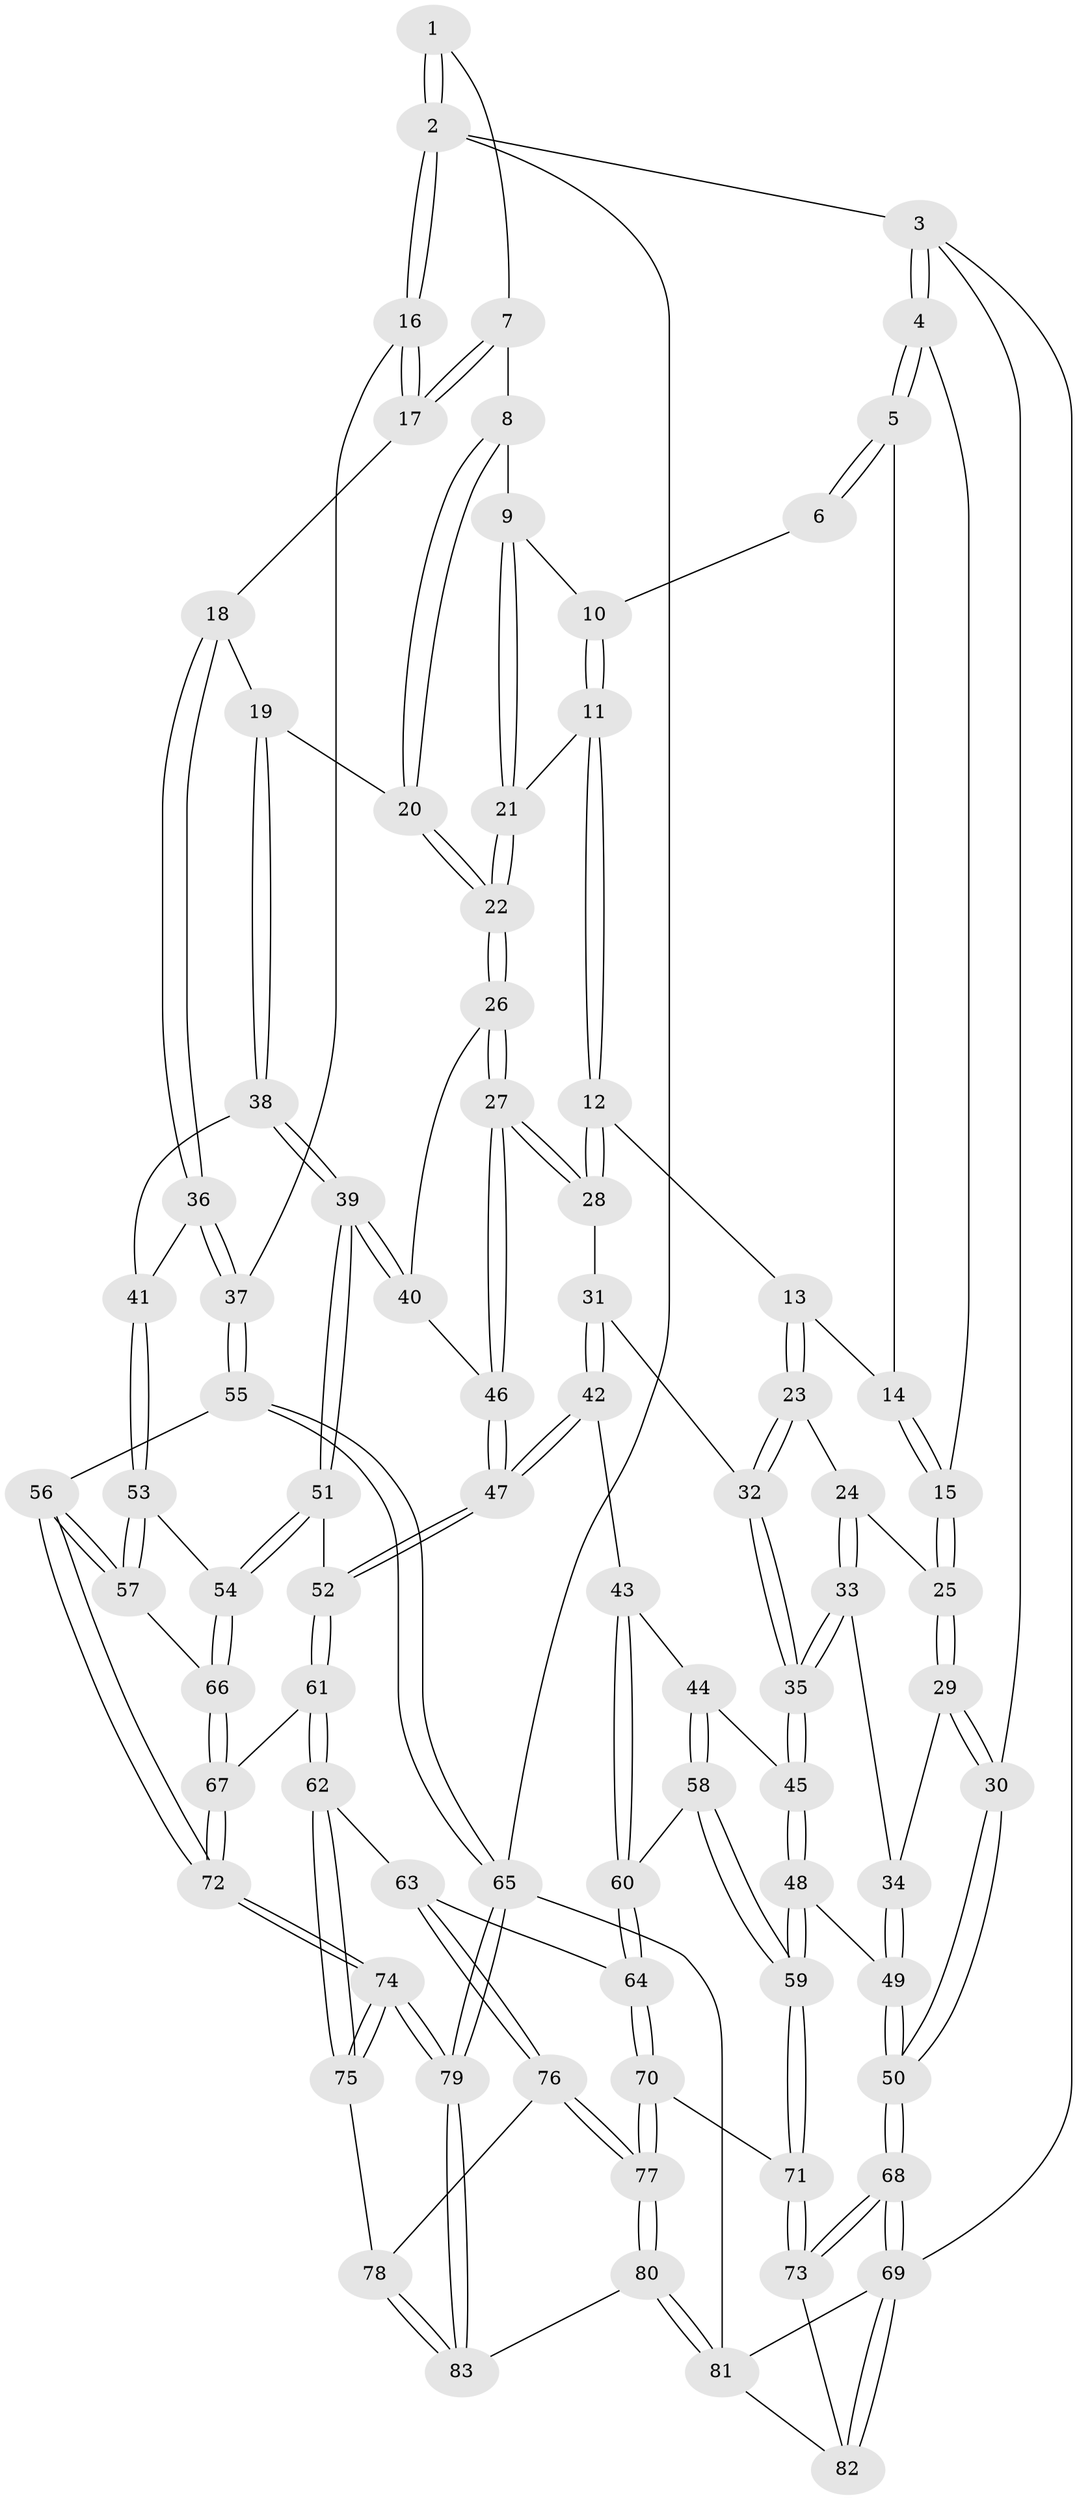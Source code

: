 // coarse degree distribution, {3: 0.13793103448275862, 6: 0.10344827586206896, 5: 0.3793103448275862, 4: 0.3793103448275862}
// Generated by graph-tools (version 1.1) at 2025/24/03/03/25 07:24:39]
// undirected, 83 vertices, 204 edges
graph export_dot {
graph [start="1"]
  node [color=gray90,style=filled];
  1 [pos="+0.7688811689052708+0"];
  2 [pos="+1+0"];
  3 [pos="+0+0"];
  4 [pos="+0+0"];
  5 [pos="+0.18050683272274998+0"];
  6 [pos="+0.42800406614824416+0"];
  7 [pos="+0.760294360817542+0"];
  8 [pos="+0.7502945024368811+0"];
  9 [pos="+0.6221298087357434+0.09037238982046732"];
  10 [pos="+0.42955395870506824+0"];
  11 [pos="+0.47432597088901124+0.09342205568135302"];
  12 [pos="+0.39356380752925024+0.16052516275381745"];
  13 [pos="+0.3360485048401004+0.1430565169093919"];
  14 [pos="+0.2945535875307061+0.036770632805724145"];
  15 [pos="+0.17428668087846036+0.16920900612964282"];
  16 [pos="+1+0"];
  17 [pos="+0.8384592066366626+0.06548045024214787"];
  18 [pos="+0.8732839087414411+0.17853316559557575"];
  19 [pos="+0.7270019036092216+0.2163449599687451"];
  20 [pos="+0.7257575136972023+0.21590823853413219"];
  21 [pos="+0.5966728441823301+0.13217076923772553"];
  22 [pos="+0.6248450821708175+0.20678608251252265"];
  23 [pos="+0.2310144143448743+0.19817874852054462"];
  24 [pos="+0.19112485449833358+0.1945471766572025"];
  25 [pos="+0.1850566876597381+0.19004803969465875"];
  26 [pos="+0.6118534114952655+0.22910906139827278"];
  27 [pos="+0.5204847072558216+0.31906900181824516"];
  28 [pos="+0.4012713994166356+0.1902671080629615"];
  29 [pos="+0+0.29593336981767426"];
  30 [pos="+0+0.2967607311913016"];
  31 [pos="+0.34318283991006965+0.2967604862443801"];
  32 [pos="+0.2804770962532778+0.28952778124693507"];
  33 [pos="+0.1544263979962943+0.3450747654318887"];
  34 [pos="+0.11116729208869539+0.34103236737524645"];
  35 [pos="+0.21550754455490703+0.40871150381976296"];
  36 [pos="+1+0.2666910388926441"];
  37 [pos="+1+0.2652774521882216"];
  38 [pos="+0.7706451175600757+0.38847941497177907"];
  39 [pos="+0.7422125234316542+0.40690583965364024"];
  40 [pos="+0.6817055864141731+0.3482027445349785"];
  41 [pos="+0.8577530059269038+0.38383632750023217"];
  42 [pos="+0.40967261352326717+0.4222211370509735"];
  43 [pos="+0.3945849861737263+0.4307966254486277"];
  44 [pos="+0.24717831731407477+0.43875144322036636"];
  45 [pos="+0.22320025325526166+0.43076519687812836"];
  46 [pos="+0.5123640564719378+0.3590172809880285"];
  47 [pos="+0.49642545866128956+0.4136859948095147"];
  48 [pos="+0.06891599679414416+0.5771590377234649"];
  49 [pos="+0.04439500018449348+0.575184375976881"];
  50 [pos="+0+0.5716190151232059"];
  51 [pos="+0.7357850065767291+0.4152715619711928"];
  52 [pos="+0.4973285748917932+0.4147094478049947"];
  53 [pos="+0.8738590332658634+0.46812728118826397"];
  54 [pos="+0.7187100971277085+0.5442298778963551"];
  55 [pos="+1+0.5863893915605268"];
  56 [pos="+0.9711501224357343+0.6060723111938264"];
  57 [pos="+0.9049005666139535+0.570339662744041"];
  58 [pos="+0.2857468643143642+0.5759029379494585"];
  59 [pos="+0.14993410970211873+0.6442061495053503"];
  60 [pos="+0.35776528240488686+0.6055010076865726"];
  61 [pos="+0.5788872224727846+0.6242158611391473"];
  62 [pos="+0.5042107566137984+0.68430240979012"];
  63 [pos="+0.48811922061988505+0.6855453644461305"];
  64 [pos="+0.3912367164564545+0.6710788488879218"];
  65 [pos="+1+1"];
  66 [pos="+0.7084753248796256+0.5954369046764727"];
  67 [pos="+0.6728879901493456+0.6321492070845064"];
  68 [pos="+0+0.7486075651909186"];
  69 [pos="+0+1"];
  70 [pos="+0.2715742280245937+0.7552538343574721"];
  71 [pos="+0.21111340585285948+0.7498302822652482"];
  72 [pos="+0.8001256414165197+0.8464231296233643"];
  73 [pos="+0.14027491779895115+0.8438497417866699"];
  74 [pos="+0.813639612764033+0.9672974956286101"];
  75 [pos="+0.5369862368982168+0.8306334597674166"];
  76 [pos="+0.36660742493011617+0.9046740057077047"];
  77 [pos="+0.3642859573390208+0.9065676839689617"];
  78 [pos="+0.5313624703772641+0.8369256260821138"];
  79 [pos="+0.924337554054594+1"];
  80 [pos="+0.33603121003366276+1"];
  81 [pos="+0.29213725411450636+1"];
  82 [pos="+0.15193379408994895+0.939657820348925"];
  83 [pos="+0.46044406482028205+1"];
  1 -- 2;
  1 -- 2;
  1 -- 7;
  2 -- 3;
  2 -- 16;
  2 -- 16;
  2 -- 65;
  3 -- 4;
  3 -- 4;
  3 -- 30;
  3 -- 69;
  4 -- 5;
  4 -- 5;
  4 -- 15;
  5 -- 6;
  5 -- 6;
  5 -- 14;
  6 -- 10;
  7 -- 8;
  7 -- 17;
  7 -- 17;
  8 -- 9;
  8 -- 20;
  8 -- 20;
  9 -- 10;
  9 -- 21;
  9 -- 21;
  10 -- 11;
  10 -- 11;
  11 -- 12;
  11 -- 12;
  11 -- 21;
  12 -- 13;
  12 -- 28;
  12 -- 28;
  13 -- 14;
  13 -- 23;
  13 -- 23;
  14 -- 15;
  14 -- 15;
  15 -- 25;
  15 -- 25;
  16 -- 17;
  16 -- 17;
  16 -- 37;
  17 -- 18;
  18 -- 19;
  18 -- 36;
  18 -- 36;
  19 -- 20;
  19 -- 38;
  19 -- 38;
  20 -- 22;
  20 -- 22;
  21 -- 22;
  21 -- 22;
  22 -- 26;
  22 -- 26;
  23 -- 24;
  23 -- 32;
  23 -- 32;
  24 -- 25;
  24 -- 33;
  24 -- 33;
  25 -- 29;
  25 -- 29;
  26 -- 27;
  26 -- 27;
  26 -- 40;
  27 -- 28;
  27 -- 28;
  27 -- 46;
  27 -- 46;
  28 -- 31;
  29 -- 30;
  29 -- 30;
  29 -- 34;
  30 -- 50;
  30 -- 50;
  31 -- 32;
  31 -- 42;
  31 -- 42;
  32 -- 35;
  32 -- 35;
  33 -- 34;
  33 -- 35;
  33 -- 35;
  34 -- 49;
  34 -- 49;
  35 -- 45;
  35 -- 45;
  36 -- 37;
  36 -- 37;
  36 -- 41;
  37 -- 55;
  37 -- 55;
  38 -- 39;
  38 -- 39;
  38 -- 41;
  39 -- 40;
  39 -- 40;
  39 -- 51;
  39 -- 51;
  40 -- 46;
  41 -- 53;
  41 -- 53;
  42 -- 43;
  42 -- 47;
  42 -- 47;
  43 -- 44;
  43 -- 60;
  43 -- 60;
  44 -- 45;
  44 -- 58;
  44 -- 58;
  45 -- 48;
  45 -- 48;
  46 -- 47;
  46 -- 47;
  47 -- 52;
  47 -- 52;
  48 -- 49;
  48 -- 59;
  48 -- 59;
  49 -- 50;
  49 -- 50;
  50 -- 68;
  50 -- 68;
  51 -- 52;
  51 -- 54;
  51 -- 54;
  52 -- 61;
  52 -- 61;
  53 -- 54;
  53 -- 57;
  53 -- 57;
  54 -- 66;
  54 -- 66;
  55 -- 56;
  55 -- 65;
  55 -- 65;
  56 -- 57;
  56 -- 57;
  56 -- 72;
  56 -- 72;
  57 -- 66;
  58 -- 59;
  58 -- 59;
  58 -- 60;
  59 -- 71;
  59 -- 71;
  60 -- 64;
  60 -- 64;
  61 -- 62;
  61 -- 62;
  61 -- 67;
  62 -- 63;
  62 -- 75;
  62 -- 75;
  63 -- 64;
  63 -- 76;
  63 -- 76;
  64 -- 70;
  64 -- 70;
  65 -- 79;
  65 -- 79;
  65 -- 81;
  66 -- 67;
  66 -- 67;
  67 -- 72;
  67 -- 72;
  68 -- 69;
  68 -- 69;
  68 -- 73;
  68 -- 73;
  69 -- 82;
  69 -- 82;
  69 -- 81;
  70 -- 71;
  70 -- 77;
  70 -- 77;
  71 -- 73;
  71 -- 73;
  72 -- 74;
  72 -- 74;
  73 -- 82;
  74 -- 75;
  74 -- 75;
  74 -- 79;
  74 -- 79;
  75 -- 78;
  76 -- 77;
  76 -- 77;
  76 -- 78;
  77 -- 80;
  77 -- 80;
  78 -- 83;
  78 -- 83;
  79 -- 83;
  79 -- 83;
  80 -- 81;
  80 -- 81;
  80 -- 83;
  81 -- 82;
}
